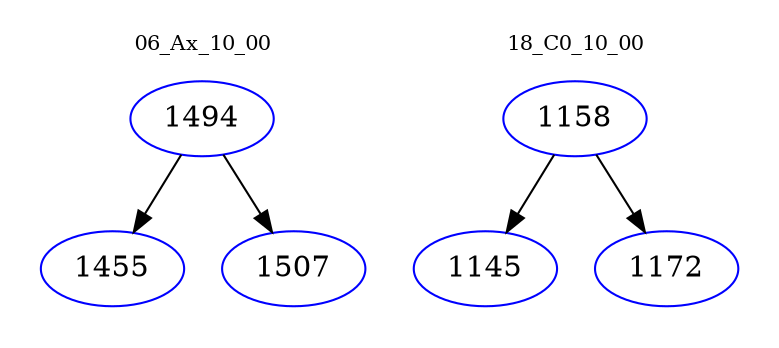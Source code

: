 digraph{
subgraph cluster_0 {
color = white
label = "06_Ax_10_00";
fontsize=10;
T0_1494 [label="1494", color="blue"]
T0_1494 -> T0_1455 [color="black"]
T0_1455 [label="1455", color="blue"]
T0_1494 -> T0_1507 [color="black"]
T0_1507 [label="1507", color="blue"]
}
subgraph cluster_1 {
color = white
label = "18_C0_10_00";
fontsize=10;
T1_1158 [label="1158", color="blue"]
T1_1158 -> T1_1145 [color="black"]
T1_1145 [label="1145", color="blue"]
T1_1158 -> T1_1172 [color="black"]
T1_1172 [label="1172", color="blue"]
}
}
